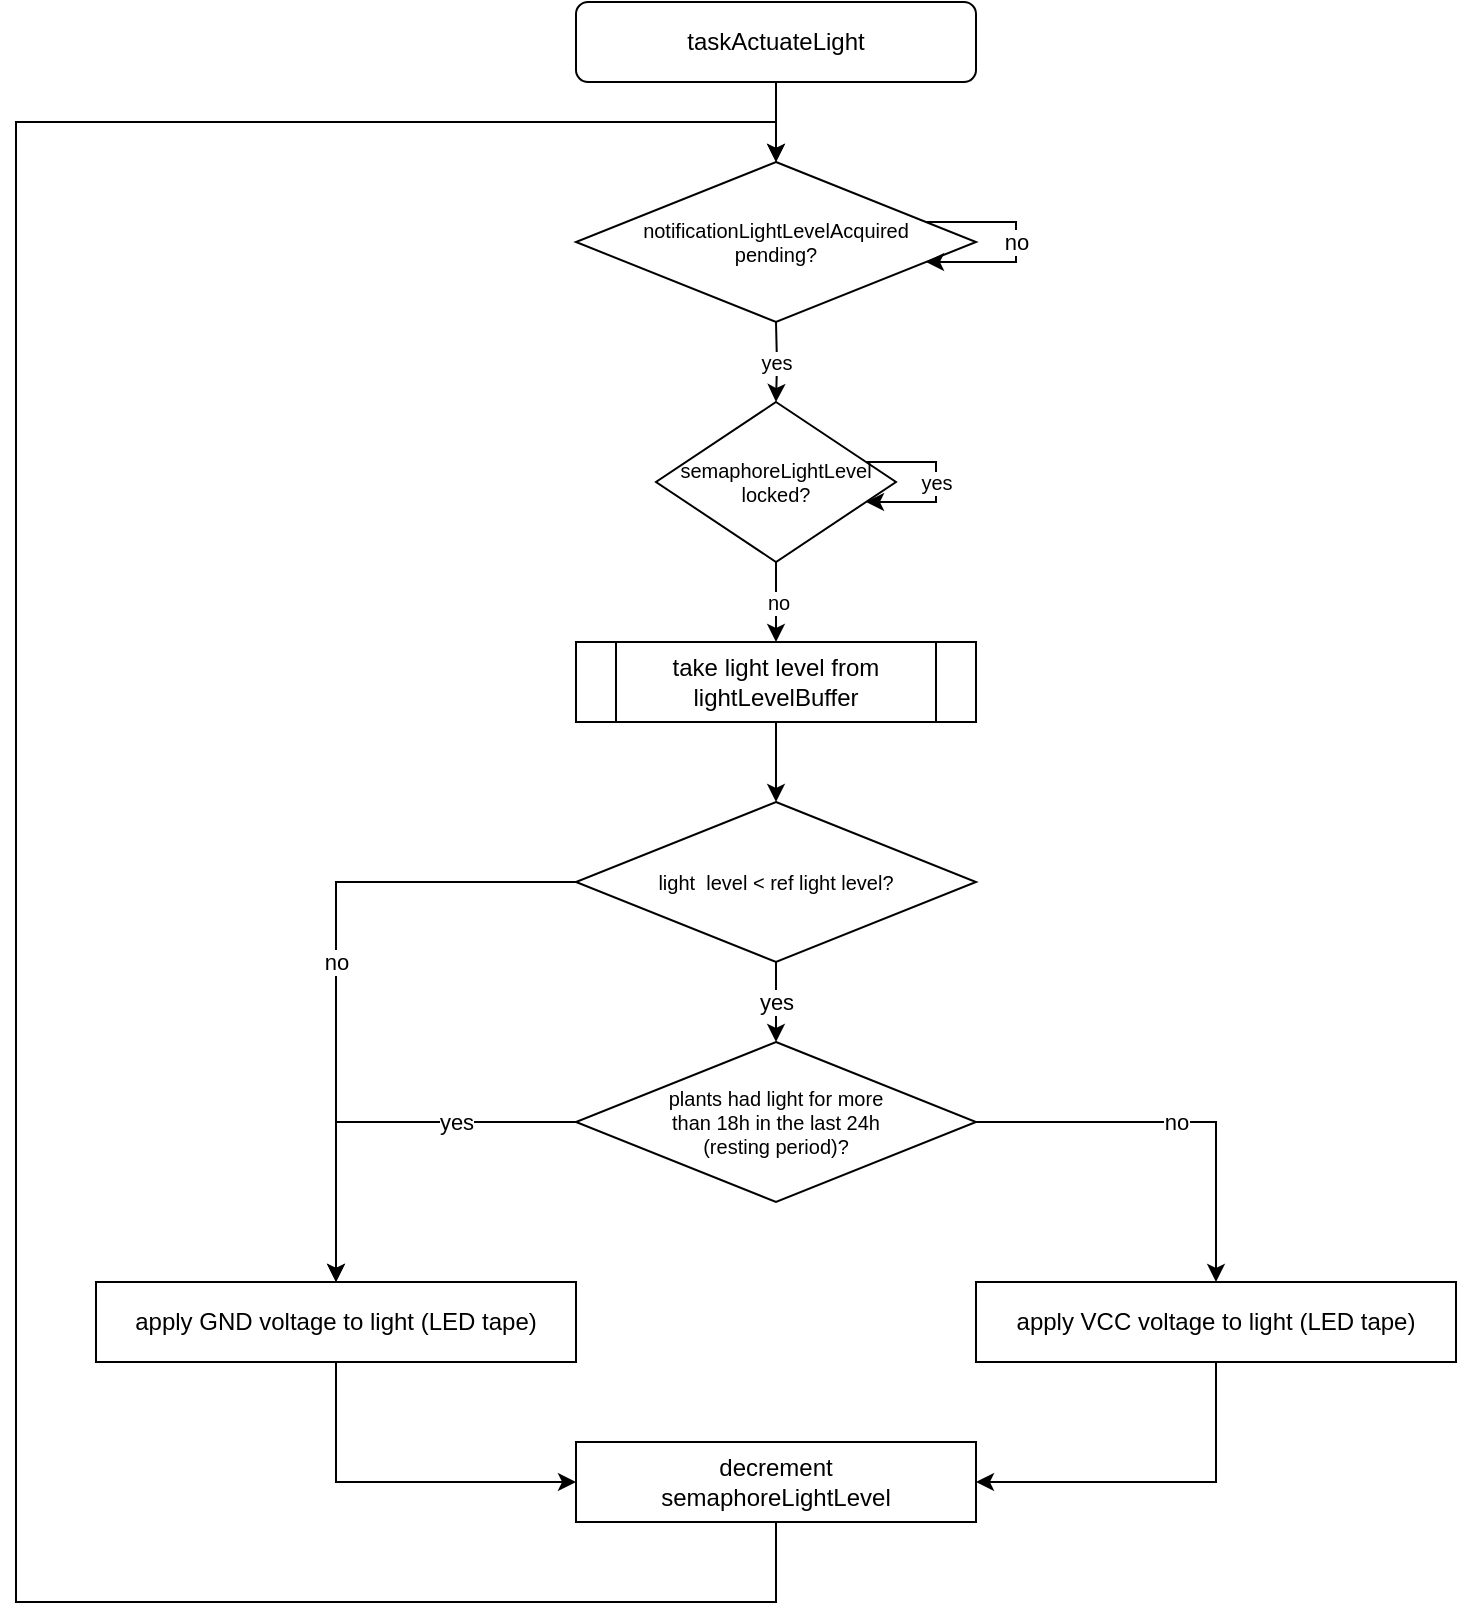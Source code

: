 <mxfile version="15.9.6" type="device"><diagram id="C5RBs43oDa-KdzZeNtuy" name="Page-1"><mxGraphModel dx="2557" dy="815" grid="1" gridSize="10" guides="1" tooltips="1" connect="1" arrows="1" fold="1" page="1" pageScale="1" pageWidth="827" pageHeight="1169" math="0" shadow="0"><root><mxCell id="WIyWlLk6GJQsqaUBKTNV-0"/><mxCell id="WIyWlLk6GJQsqaUBKTNV-1" parent="WIyWlLk6GJQsqaUBKTNV-0"/><mxCell id="kXIF5lAyFnLGbSisuO0o-7" value="" style="edgeStyle=orthogonalEdgeStyle;rounded=0;orthogonalLoop=1;jettySize=auto;html=1;fontSize=10;" parent="WIyWlLk6GJQsqaUBKTNV-1" source="kXIF5lAyFnLGbSisuO0o-2" edge="1"><mxGeometry relative="1" as="geometry"><mxPoint x="380" y="160" as="targetPoint"/></mxGeometry></mxCell><mxCell id="kXIF5lAyFnLGbSisuO0o-2" value="taskActuateLight" style="rounded=1;whiteSpace=wrap;html=1;" parent="WIyWlLk6GJQsqaUBKTNV-1" vertex="1"><mxGeometry x="280" y="80" width="200" height="40" as="geometry"/></mxCell><mxCell id="kXIF5lAyFnLGbSisuO0o-8" value="yes" style="edgeStyle=orthogonalEdgeStyle;rounded=0;orthogonalLoop=1;jettySize=auto;html=1;fontSize=10;" parent="WIyWlLk6GJQsqaUBKTNV-1" target="kXIF5lAyFnLGbSisuO0o-6" edge="1"><mxGeometry relative="1" as="geometry"><mxPoint x="380" y="240" as="sourcePoint"/></mxGeometry></mxCell><mxCell id="kXIF5lAyFnLGbSisuO0o-10" value="no" style="edgeStyle=orthogonalEdgeStyle;rounded=0;orthogonalLoop=1;jettySize=auto;html=1;fontSize=10;" parent="WIyWlLk6GJQsqaUBKTNV-1" source="kXIF5lAyFnLGbSisuO0o-6" edge="1"><mxGeometry relative="1" as="geometry"><mxPoint x="380" y="400" as="targetPoint"/></mxGeometry></mxCell><mxCell id="kXIF5lAyFnLGbSisuO0o-6" value="semaphoreLightLevel&lt;br style=&quot;font-size: 10px&quot;&gt;locked?" style="rhombus;whiteSpace=wrap;html=1;fontSize=10;" parent="WIyWlLk6GJQsqaUBKTNV-1" vertex="1"><mxGeometry x="320" y="280" width="120" height="80" as="geometry"/></mxCell><mxCell id="kXIF5lAyFnLGbSisuO0o-13" value="decrement&lt;br&gt;semaphoreLightLevel" style="rounded=0;whiteSpace=wrap;html=1;" parent="WIyWlLk6GJQsqaUBKTNV-1" vertex="1"><mxGeometry x="280" y="800" width="200" height="40" as="geometry"/></mxCell><mxCell id="kXIF5lAyFnLGbSisuO0o-23" style="edgeStyle=orthogonalEdgeStyle;rounded=0;orthogonalLoop=1;jettySize=auto;html=1;entryX=0.5;entryY=0;entryDx=0;entryDy=0;fontSize=10;exitX=0.5;exitY=1;exitDx=0;exitDy=0;" parent="WIyWlLk6GJQsqaUBKTNV-1" source="kXIF5lAyFnLGbSisuO0o-13" edge="1"><mxGeometry relative="1" as="geometry"><Array as="points"><mxPoint x="380" y="880"/><mxPoint y="880"/><mxPoint y="140"/><mxPoint x="380" y="140"/></Array><mxPoint x="380" y="1400" as="sourcePoint"/><mxPoint x="380" y="160" as="targetPoint"/></mxGeometry></mxCell><mxCell id="kXIF5lAyFnLGbSisuO0o-26" value="yes" style="edgeStyle=orthogonalEdgeStyle;rounded=0;orthogonalLoop=1;jettySize=auto;html=1;fontSize=10;" parent="WIyWlLk6GJQsqaUBKTNV-1" source="kXIF5lAyFnLGbSisuO0o-6" target="kXIF5lAyFnLGbSisuO0o-6" edge="1"><mxGeometry relative="1" as="geometry"/></mxCell><mxCell id="gEdJDqGxPlmR4-b9QTuS-0" value="notificationLightLevelAcquired&lt;br&gt;pending?" style="rhombus;whiteSpace=wrap;html=1;fontSize=10;" parent="WIyWlLk6GJQsqaUBKTNV-1" vertex="1"><mxGeometry x="280" y="160" width="200" height="80" as="geometry"/></mxCell><mxCell id="gEdJDqGxPlmR4-b9QTuS-1" value="no" style="edgeStyle=orthogonalEdgeStyle;rounded=0;orthogonalLoop=1;jettySize=auto;html=1;" parent="WIyWlLk6GJQsqaUBKTNV-1" source="gEdJDqGxPlmR4-b9QTuS-0" target="gEdJDqGxPlmR4-b9QTuS-0" edge="1"><mxGeometry relative="1" as="geometry"/></mxCell><mxCell id="gEdJDqGxPlmR4-b9QTuS-6" value="no" style="edgeStyle=orthogonalEdgeStyle;rounded=0;orthogonalLoop=1;jettySize=auto;html=1;" parent="WIyWlLk6GJQsqaUBKTNV-1" source="gEdJDqGxPlmR4-b9QTuS-2" target="gEdJDqGxPlmR4-b9QTuS-5" edge="1"><mxGeometry relative="1" as="geometry"><Array as="points"><mxPoint x="160" y="520"/></Array></mxGeometry></mxCell><mxCell id="gEdJDqGxPlmR4-b9QTuS-7" value="yes" style="edgeStyle=orthogonalEdgeStyle;rounded=0;orthogonalLoop=1;jettySize=auto;html=1;entryX=0.5;entryY=0;entryDx=0;entryDy=0;" parent="WIyWlLk6GJQsqaUBKTNV-1" source="gEdJDqGxPlmR4-b9QTuS-2" target="9b7GEoCGevP22rqN2Qdf-0" edge="1"><mxGeometry relative="1" as="geometry"/></mxCell><mxCell id="gEdJDqGxPlmR4-b9QTuS-2" value="&lt;span style=&quot;font-size: 10px&quot;&gt;light&amp;nbsp; level &amp;lt; ref light level?&lt;br style=&quot;font-size: 10px&quot;&gt;&lt;/span&gt;" style="rhombus;whiteSpace=wrap;html=1;fontSize=10;" parent="WIyWlLk6GJQsqaUBKTNV-1" vertex="1"><mxGeometry x="280" y="480" width="200" height="80" as="geometry"/></mxCell><mxCell id="gEdJDqGxPlmR4-b9QTuS-8" style="edgeStyle=orthogonalEdgeStyle;rounded=0;orthogonalLoop=1;jettySize=auto;html=1;" parent="WIyWlLk6GJQsqaUBKTNV-1" source="gEdJDqGxPlmR4-b9QTuS-3" target="gEdJDqGxPlmR4-b9QTuS-2" edge="1"><mxGeometry relative="1" as="geometry"/></mxCell><mxCell id="gEdJDqGxPlmR4-b9QTuS-3" value="take light level from lightLevelBuffer" style="shape=process;whiteSpace=wrap;html=1;backgroundOutline=1;" parent="WIyWlLk6GJQsqaUBKTNV-1" vertex="1"><mxGeometry x="280" y="400" width="200" height="40" as="geometry"/></mxCell><mxCell id="gEdJDqGxPlmR4-b9QTuS-10" style="edgeStyle=orthogonalEdgeStyle;rounded=0;orthogonalLoop=1;jettySize=auto;html=1;entryX=1;entryY=0.5;entryDx=0;entryDy=0;" parent="WIyWlLk6GJQsqaUBKTNV-1" source="gEdJDqGxPlmR4-b9QTuS-4" target="kXIF5lAyFnLGbSisuO0o-13" edge="1"><mxGeometry relative="1" as="geometry"><Array as="points"><mxPoint x="600" y="820"/></Array></mxGeometry></mxCell><mxCell id="gEdJDqGxPlmR4-b9QTuS-4" value="apply VCC voltage to light (LED tape)" style="rounded=0;whiteSpace=wrap;html=1;" parent="WIyWlLk6GJQsqaUBKTNV-1" vertex="1"><mxGeometry x="480" y="720" width="240" height="40" as="geometry"/></mxCell><mxCell id="gEdJDqGxPlmR4-b9QTuS-11" style="edgeStyle=orthogonalEdgeStyle;rounded=0;orthogonalLoop=1;jettySize=auto;html=1;entryX=0;entryY=0.5;entryDx=0;entryDy=0;" parent="WIyWlLk6GJQsqaUBKTNV-1" source="gEdJDqGxPlmR4-b9QTuS-5" target="kXIF5lAyFnLGbSisuO0o-13" edge="1"><mxGeometry relative="1" as="geometry"><Array as="points"><mxPoint x="160" y="820"/></Array></mxGeometry></mxCell><mxCell id="gEdJDqGxPlmR4-b9QTuS-5" value="apply GND voltage to light (LED tape)" style="rounded=0;whiteSpace=wrap;html=1;" parent="WIyWlLk6GJQsqaUBKTNV-1" vertex="1"><mxGeometry x="40" y="720" width="240" height="40" as="geometry"/></mxCell><mxCell id="9b7GEoCGevP22rqN2Qdf-1" value="yes" style="edgeStyle=orthogonalEdgeStyle;rounded=0;orthogonalLoop=1;jettySize=auto;html=1;entryX=0.5;entryY=0;entryDx=0;entryDy=0;" parent="WIyWlLk6GJQsqaUBKTNV-1" source="9b7GEoCGevP22rqN2Qdf-0" target="gEdJDqGxPlmR4-b9QTuS-5" edge="1"><mxGeometry x="-0.4" relative="1" as="geometry"><Array as="points"><mxPoint x="160" y="640"/></Array><mxPoint as="offset"/></mxGeometry></mxCell><mxCell id="9b7GEoCGevP22rqN2Qdf-2" value="no" style="edgeStyle=orthogonalEdgeStyle;rounded=0;orthogonalLoop=1;jettySize=auto;html=1;" parent="WIyWlLk6GJQsqaUBKTNV-1" source="9b7GEoCGevP22rqN2Qdf-0" target="gEdJDqGxPlmR4-b9QTuS-4" edge="1"><mxGeometry relative="1" as="geometry"><Array as="points"><mxPoint x="600" y="640"/></Array></mxGeometry></mxCell><mxCell id="9b7GEoCGevP22rqN2Qdf-0" value="&lt;span style=&quot;font-size: 10px&quot;&gt;plants had light for more&lt;br&gt;than 18h in the last 24h&lt;br&gt;(resting period)?&lt;br style=&quot;font-size: 10px&quot;&gt;&lt;/span&gt;" style="rhombus;whiteSpace=wrap;html=1;fontSize=10;" parent="WIyWlLk6GJQsqaUBKTNV-1" vertex="1"><mxGeometry x="280" y="600" width="200" height="80" as="geometry"/></mxCell></root></mxGraphModel></diagram></mxfile>